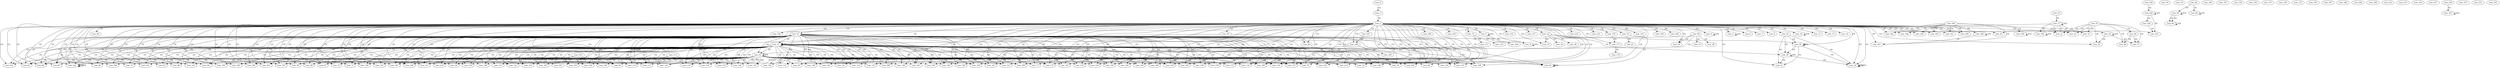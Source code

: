 digraph G {
  Line_0;
  Line_1;
  Line_2;
  Line_3;
  Line_3;
  Line_4;
  Line_4;
  Line_5;
  Line_5;
  Line_6;
  Line_7;
  Line_8;
  Line_9;
  Line_9;
  Line_9;
  Line_10;
  Line_10;
  Line_11;
  Line_13;
  Line_14;
  Line_17;
  Line_17;
  Line_16;
  Line_18;
  Line_18;
  Line_19;
  Line_20;
  Line_21;
  Line_21;
  Line_21;
  Line_22;
  Line_23;
  Line_23;
  Line_25;
  Line_25;
  Line_26;
  Line_27;
  Line_28;
  Line_32;
  Line_33;
  Line_34;
  Line_35;
  Line_36;
  Line_38;
  Line_39;
  Line_41;
  Line_42;
  Line_42;
  Line_42;
  Line_45;
  Line_46;
  Line_46;
  Line_47;
  Line_48;
  Line_49;
  Line_50;
  Line_51;
  Line_53;
  Line_54;
  Line_56;
  Line_57;
  Line_58;
  Line_59;
  Line_60;
  Line_61;
  Line_62;
  Line_63;
  Line_63;
  Line_64;
  Line_65;
  Line_66;
  Line_67;
  Line_68;
  Line_69;
  Line_70;
  Line_71;
  Line_72;
  Line_73;
  Line_74;
  Line_75;
  Line_76;
  Line_77;
  Line_78;
  Line_79;
  Line_81;
  Line_82;
  Line_82;
  Line_80;
  Line_83;
  Line_83;
  Line_84;
  Line_84;
  Line_91;
  Line_92;
  Line_92;
  Line_100;
  Line_101;
  Line_102;
  Line_103;
  Line_104;
  Line_105;
  Line_107;
  Line_108;
  Line_108;
  Line_109;
  Line_111;
  Line_112;
  Line_113;
  Line_114;
  Line_115;
  Line_116;
  Line_118;
  Line_119;
  Line_121;
  Line_122;
  Line_123;
  Line_123;
  Line_124;
  Line_125;
  Line_126;
  Line_127;
  Line_128;
  Line_129;
  Line_130;
  Line_131;
  Line_132;
  Line_133;
  Line_134;
  Line_135;
  Line_138;
  Line_139;
  Line_140;
  Line_141;
  Line_142;
  Line_144;
  Line_145;
  Line_146;
  Line_147;
  Line_148;
  Line_149;
  Line_150;
  Line_151;
  Line_152;
  Line_153;
  Line_154;
  Line_155;
  Line_156;
  Line_157;
  Line_158;
  Line_159;
  Line_160;
  Line_161;
  Line_162;
  Line_163;
  Line_164;
  Line_165;
  Line_166;
  Line_167;
  Line_168;
  Line_169;
  Line_170;
  Line_172;
  Line_173;
  Line_174;
  Line_175;
  Line_176;
  Line_177;
  Line_179;
  Line_181;
  Line_182;
  Line_183;
  Line_184;
  Line_185;
  Line_187;
  Line_188;
  Line_189;
  Line_191;
  Line_192;
  Line_193;
  Line_194;
  Line_195;
  Line_197;
  Line_200;
  Line_201;
  Line_202;
  Line_204;
  Line_205;
  Line_206;
  Line_207;
  Line_208;
  Line_209;
  Line_210;
  Line_211;
  Line_212;
  Line_213;
  Line_214;
  Line_215;
  Line_216;
  Line_217;
  Line_218;
  Line_219;
  Line_220;
  Line_221;
  Line_222;
  Line_223;
  Line_224;
  Line_224;
  Line_224;
  Line_226;
  Line_227;
  Line_229;
  Line_229;
  Line_228;
  Line_230;
  Line_231;
  Line_231;
  Line_233;
  Line_235;
  Line_235;
  Line_234;
  Line_236;
  Line_237;
  Line_238;
  Line_240;
  Line_241;
  Line_242;
  Line_243;
  Line_244;
  Line_245;
  Line_246;
  Line_246;
  Line_247;
  Line_249;
  Line_249;
  Line_250;
  Line_251;
  Line_252;
  Line_0 -> Line_1 [ label="CD" ];
  Line_1 -> Line_2 [ label="CD" ];
  Line_2 -> Line_3 [ label="CD" ];
  Line_3 -> Line_3 [ label="CD" ];
  Line_2 -> Line_4 [ label="CD" ];
  Line_4 -> Line_4 [ label="CD" ];
  Line_2 -> Line_5 [ label="CD" ];
  Line_5 -> Line_5 [ label="CD" ];
  Line_2 -> Line_6 [ label="CD" ];
  Line_2 -> Line_7 [ label="CD" ];
  Line_2 -> Line_8 [ label="CD" ];
  Line_2 -> Line_9 [ label="CD" ];
  Line_9 -> Line_9 [ label="CD" ];
  Line_3 -> Line_9 [ label="FD" ];
  Line_2 -> Line_10 [ label="CD" ];
  Line_10 -> Line_10 [ label="CD" ];
  Line_2 -> Line_11 [ label="CD" ];
  Line_2 -> Line_13 [ label="CD" ];
  Line_2 -> Line_14 [ label="CD" ];
  Line_17 -> Line_17 [ label="CD" ];
  Line_16 -> Line_17 [ label="FD" ];
  Line_18 -> Line_18 [ label="CD" ];
  Line_17 -> Line_18 [ label="FD" ];
  Line_19 -> Line_20 [ label="CD" ];
  Line_2 -> Line_20 [ label="FD" ];
  Line_19 -> Line_21 [ label="CD" ];
  Line_2 -> Line_21 [ label="FD" ];
  Line_17 -> Line_21 [ label="FD" ];
  Line_19 -> Line_22 [ label="CD" ];
  Line_2 -> Line_22 [ label="FD" ];
  Line_18 -> Line_22 [ label="FD" ];
  Line_19 -> Line_23 [ label="CD" ];
  Line_2 -> Line_23 [ label="FD" ];
  Line_17 -> Line_23 [ label="FD" ];
  Line_19 -> Line_25 [ label="CD" ];
  Line_17 -> Line_25 [ label="FD" ];
  Line_19 -> Line_26 [ label="CD" ];
  Line_19 -> Line_27 [ label="CD" ];
  Line_26 -> Line_27 [ label="FD" ];
  Line_18 -> Line_27 [ label="FD" ];
  Line_19 -> Line_28 [ label="CD" ];
  Line_26 -> Line_28 [ label="FD" ];
  Line_2 -> Line_32 [ label="CD" ];
  Line_2 -> Line_33 [ label="CD" ];
  Line_33 -> Line_34 [ label="CD" ];
  Line_33 -> Line_35 [ label="CD" ];
  Line_2 -> Line_35 [ label="FD" ];
  Line_33 -> Line_36 [ label="CD" ];
  Line_32 -> Line_36 [ label="FD" ];
  Line_36 -> Line_36 [ label="FD" ];
  Line_2 -> Line_36 [ label="FD" ];
  Line_33 -> Line_38 [ label="CD" ];
  Line_33 -> Line_39 [ label="CD" ];
  Line_32 -> Line_39 [ label="FD" ];
  Line_36 -> Line_39 [ label="FD" ];
  Line_39 -> Line_39 [ label="FD" ];
  Line_2 -> Line_41 [ label="CD" ];
  Line_32 -> Line_41 [ label="FD" ];
  Line_36 -> Line_41 [ label="FD" ];
  Line_39 -> Line_41 [ label="FD" ];
  Line_2 -> Line_42 [ label="CD" ];
  Line_42 -> Line_42 [ label="CD" ];
  Line_2 -> Line_42 [ label="FD" ];
  Line_42 -> Line_42 [ label="CD" ];
  Line_32 -> Line_42 [ label="FD" ];
  Line_36 -> Line_42 [ label="FD" ];
  Line_39 -> Line_42 [ label="FD" ];
  Line_2 -> Line_45 [ label="CD" ];
  Line_2 -> Line_46 [ label="CD" ];
  Line_45 -> Line_46 [ label="FD" ];
  Line_2 -> Line_47 [ label="CD" ];
  Line_48 -> Line_49 [ label="CD" ];
  Line_48 -> Line_50 [ label="CD" ];
  Line_2 -> Line_50 [ label="FD" ];
  Line_48 -> Line_51 [ label="CD" ];
  Line_47 -> Line_51 [ label="FD" ];
  Line_51 -> Line_51 [ label="FD" ];
  Line_2 -> Line_51 [ label="FD" ];
  Line_48 -> Line_53 [ label="CD" ];
  Line_48 -> Line_54 [ label="CD" ];
  Line_47 -> Line_54 [ label="FD" ];
  Line_51 -> Line_54 [ label="FD" ];
  Line_54 -> Line_54 [ label="FD" ];
  Line_2 -> Line_56 [ label="CD" ];
  Line_2 -> Line_57 [ label="CD" ];
  Line_2 -> Line_58 [ label="CD" ];
  Line_47 -> Line_58 [ label="FD" ];
  Line_51 -> Line_58 [ label="FD" ];
  Line_54 -> Line_58 [ label="FD" ];
  Line_2 -> Line_59 [ label="CD" ];
  Line_47 -> Line_59 [ label="FD" ];
  Line_51 -> Line_59 [ label="FD" ];
  Line_54 -> Line_59 [ label="FD" ];
  Line_2 -> Line_60 [ label="CD" ];
  Line_47 -> Line_60 [ label="FD" ];
  Line_51 -> Line_60 [ label="FD" ];
  Line_54 -> Line_60 [ label="FD" ];
  Line_2 -> Line_61 [ label="CD" ];
  Line_47 -> Line_61 [ label="FD" ];
  Line_51 -> Line_61 [ label="FD" ];
  Line_54 -> Line_61 [ label="FD" ];
  Line_2 -> Line_62 [ label="CD" ];
  Line_47 -> Line_62 [ label="FD" ];
  Line_51 -> Line_62 [ label="FD" ];
  Line_54 -> Line_62 [ label="FD" ];
  Line_2 -> Line_63 [ label="CD" ];
  Line_47 -> Line_63 [ label="FD" ];
  Line_51 -> Line_63 [ label="FD" ];
  Line_54 -> Line_63 [ label="FD" ];
  Line_45 -> Line_63 [ label="FD" ];
  Line_2 -> Line_64 [ label="CD" ];
  Line_47 -> Line_64 [ label="FD" ];
  Line_51 -> Line_64 [ label="FD" ];
  Line_54 -> Line_64 [ label="FD" ];
  Line_2 -> Line_65 [ label="CD" ];
  Line_47 -> Line_65 [ label="FD" ];
  Line_51 -> Line_65 [ label="FD" ];
  Line_54 -> Line_65 [ label="FD" ];
  Line_2 -> Line_66 [ label="CD" ];
  Line_47 -> Line_66 [ label="FD" ];
  Line_51 -> Line_66 [ label="FD" ];
  Line_54 -> Line_66 [ label="FD" ];
  Line_2 -> Line_67 [ label="CD" ];
  Line_47 -> Line_67 [ label="FD" ];
  Line_51 -> Line_67 [ label="FD" ];
  Line_54 -> Line_67 [ label="FD" ];
  Line_2 -> Line_68 [ label="CD" ];
  Line_47 -> Line_68 [ label="FD" ];
  Line_51 -> Line_68 [ label="FD" ];
  Line_54 -> Line_68 [ label="FD" ];
  Line_2 -> Line_69 [ label="CD" ];
  Line_47 -> Line_69 [ label="FD" ];
  Line_51 -> Line_69 [ label="FD" ];
  Line_54 -> Line_69 [ label="FD" ];
  Line_2 -> Line_71 [ label="CD" ];
  Line_47 -> Line_71 [ label="FD" ];
  Line_51 -> Line_71 [ label="FD" ];
  Line_54 -> Line_71 [ label="FD" ];
  Line_2 -> Line_72 [ label="CD" ];
  Line_47 -> Line_72 [ label="FD" ];
  Line_51 -> Line_72 [ label="FD" ];
  Line_54 -> Line_72 [ label="FD" ];
  Line_2 -> Line_73 [ label="CD" ];
  Line_47 -> Line_73 [ label="FD" ];
  Line_51 -> Line_73 [ label="FD" ];
  Line_54 -> Line_73 [ label="FD" ];
  Line_2 -> Line_75 [ label="CD" ];
  Line_47 -> Line_75 [ label="FD" ];
  Line_51 -> Line_75 [ label="FD" ];
  Line_54 -> Line_75 [ label="FD" ];
  Line_2 -> Line_76 [ label="CD" ];
  Line_47 -> Line_76 [ label="FD" ];
  Line_51 -> Line_76 [ label="FD" ];
  Line_54 -> Line_76 [ label="FD" ];
  Line_2 -> Line_77 [ label="CD" ];
  Line_47 -> Line_77 [ label="FD" ];
  Line_51 -> Line_77 [ label="FD" ];
  Line_54 -> Line_77 [ label="FD" ];
  Line_2 -> Line_78 [ label="CD" ];
  Line_47 -> Line_78 [ label="FD" ];
  Line_51 -> Line_78 [ label="FD" ];
  Line_54 -> Line_78 [ label="FD" ];
  Line_2 -> Line_79 [ label="CD" ];
  Line_79 -> Line_81 [ label="FD" ];
  Line_82 -> Line_82 [ label="CD" ];
  Line_80 -> Line_82 [ label="FD" ];
  Line_82 -> Line_83 [ label="FD" ];
  Line_83 -> Line_83 [ label="CD" ];
  Line_82 -> Line_83 [ label="FD" ];
  Line_84 -> Line_84 [ label="CD" ];
  Line_80 -> Line_84 [ label="FD" ];
  Line_47 -> Line_91 [ label="FD" ];
  Line_51 -> Line_91 [ label="FD" ];
  Line_54 -> Line_91 [ label="FD" ];
  Line_79 -> Line_92 [ label="FD" ];
  Line_92 -> Line_92 [ label="CD" ];
  Line_47 -> Line_92 [ label="FD" ];
  Line_51 -> Line_92 [ label="FD" ];
  Line_54 -> Line_92 [ label="FD" ];
  Line_2 -> Line_100 [ label="CD" ];
  Line_47 -> Line_100 [ label="FD" ];
  Line_51 -> Line_100 [ label="FD" ];
  Line_54 -> Line_100 [ label="FD" ];
  Line_2 -> Line_101 [ label="CD" ];
  Line_47 -> Line_101 [ label="FD" ];
  Line_51 -> Line_101 [ label="FD" ];
  Line_54 -> Line_101 [ label="FD" ];
  Line_2 -> Line_102 [ label="CD" ];
  Line_47 -> Line_102 [ label="FD" ];
  Line_51 -> Line_102 [ label="FD" ];
  Line_54 -> Line_102 [ label="FD" ];
  Line_2 -> Line_103 [ label="CD" ];
  Line_47 -> Line_103 [ label="FD" ];
  Line_51 -> Line_103 [ label="FD" ];
  Line_54 -> Line_103 [ label="FD" ];
  Line_2 -> Line_104 [ label="CD" ];
  Line_47 -> Line_104 [ label="FD" ];
  Line_51 -> Line_104 [ label="FD" ];
  Line_54 -> Line_104 [ label="FD" ];
  Line_108 -> Line_108 [ label="CD" ];
  Line_17 -> Line_108 [ label="FD" ];
  Line_47 -> Line_109 [ label="FD" ];
  Line_51 -> Line_109 [ label="FD" ];
  Line_54 -> Line_109 [ label="FD" ];
  Line_57 -> Line_111 [ label="FD" ];
  Line_47 -> Line_112 [ label="FD" ];
  Line_51 -> Line_112 [ label="FD" ];
  Line_54 -> Line_112 [ label="FD" ];
  Line_113 -> Line_114 [ label="CD" ];
  Line_47 -> Line_114 [ label="FD" ];
  Line_51 -> Line_114 [ label="FD" ];
  Line_54 -> Line_114 [ label="FD" ];
  Line_113 -> Line_115 [ label="CD" ];
  Line_47 -> Line_115 [ label="FD" ];
  Line_51 -> Line_115 [ label="FD" ];
  Line_54 -> Line_115 [ label="FD" ];
  Line_113 -> Line_116 [ label="CD" ];
  Line_47 -> Line_116 [ label="FD" ];
  Line_51 -> Line_116 [ label="FD" ];
  Line_54 -> Line_116 [ label="FD" ];
  Line_113 -> Line_118 [ label="CD" ];
  Line_47 -> Line_118 [ label="FD" ];
  Line_51 -> Line_118 [ label="FD" ];
  Line_54 -> Line_118 [ label="FD" ];
  Line_113 -> Line_119 [ label="CD" ];
  Line_47 -> Line_119 [ label="FD" ];
  Line_51 -> Line_119 [ label="FD" ];
  Line_54 -> Line_119 [ label="FD" ];
  Line_47 -> Line_121 [ label="FD" ];
  Line_51 -> Line_121 [ label="FD" ];
  Line_54 -> Line_121 [ label="FD" ];
  Line_47 -> Line_122 [ label="FD" ];
  Line_51 -> Line_122 [ label="FD" ];
  Line_54 -> Line_122 [ label="FD" ];
  Line_47 -> Line_123 [ label="FD" ];
  Line_51 -> Line_123 [ label="FD" ];
  Line_54 -> Line_123 [ label="FD" ];
  Line_17 -> Line_123 [ label="FD" ];
  Line_47 -> Line_124 [ label="FD" ];
  Line_51 -> Line_124 [ label="FD" ];
  Line_54 -> Line_124 [ label="FD" ];
  Line_47 -> Line_125 [ label="FD" ];
  Line_51 -> Line_125 [ label="FD" ];
  Line_54 -> Line_125 [ label="FD" ];
  Line_47 -> Line_126 [ label="FD" ];
  Line_51 -> Line_126 [ label="FD" ];
  Line_54 -> Line_126 [ label="FD" ];
  Line_47 -> Line_127 [ label="FD" ];
  Line_51 -> Line_127 [ label="FD" ];
  Line_54 -> Line_127 [ label="FD" ];
  Line_47 -> Line_128 [ label="FD" ];
  Line_51 -> Line_128 [ label="FD" ];
  Line_54 -> Line_128 [ label="FD" ];
  Line_47 -> Line_129 [ label="FD" ];
  Line_51 -> Line_129 [ label="FD" ];
  Line_54 -> Line_129 [ label="FD" ];
  Line_47 -> Line_130 [ label="FD" ];
  Line_51 -> Line_130 [ label="FD" ];
  Line_54 -> Line_130 [ label="FD" ];
  Line_47 -> Line_131 [ label="FD" ];
  Line_51 -> Line_131 [ label="FD" ];
  Line_54 -> Line_131 [ label="FD" ];
  Line_47 -> Line_132 [ label="FD" ];
  Line_51 -> Line_132 [ label="FD" ];
  Line_54 -> Line_132 [ label="FD" ];
  Line_47 -> Line_133 [ label="FD" ];
  Line_51 -> Line_133 [ label="FD" ];
  Line_54 -> Line_133 [ label="FD" ];
  Line_57 -> Line_135 [ label="FD" ];
  Line_2 -> Line_138 [ label="CD" ];
  Line_47 -> Line_138 [ label="FD" ];
  Line_51 -> Line_138 [ label="FD" ];
  Line_54 -> Line_138 [ label="FD" ];
  Line_2 -> Line_139 [ label="CD" ];
  Line_2 -> Line_140 [ label="CD" ];
  Line_47 -> Line_140 [ label="FD" ];
  Line_51 -> Line_140 [ label="FD" ];
  Line_54 -> Line_140 [ label="FD" ];
  Line_2 -> Line_141 [ label="CD" ];
  Line_47 -> Line_141 [ label="FD" ];
  Line_51 -> Line_141 [ label="FD" ];
  Line_54 -> Line_141 [ label="FD" ];
  Line_2 -> Line_142 [ label="CD" ];
  Line_47 -> Line_142 [ label="FD" ];
  Line_51 -> Line_142 [ label="FD" ];
  Line_54 -> Line_142 [ label="FD" ];
  Line_2 -> Line_145 [ label="CD" ];
  Line_47 -> Line_145 [ label="FD" ];
  Line_51 -> Line_145 [ label="FD" ];
  Line_54 -> Line_145 [ label="FD" ];
  Line_2 -> Line_146 [ label="CD" ];
  Line_47 -> Line_146 [ label="FD" ];
  Line_51 -> Line_146 [ label="FD" ];
  Line_54 -> Line_146 [ label="FD" ];
  Line_2 -> Line_147 [ label="CD" ];
  Line_47 -> Line_147 [ label="FD" ];
  Line_51 -> Line_147 [ label="FD" ];
  Line_54 -> Line_147 [ label="FD" ];
  Line_2 -> Line_148 [ label="CD" ];
  Line_47 -> Line_148 [ label="FD" ];
  Line_51 -> Line_148 [ label="FD" ];
  Line_54 -> Line_148 [ label="FD" ];
  Line_2 -> Line_149 [ label="CD" ];
  Line_47 -> Line_149 [ label="FD" ];
  Line_51 -> Line_149 [ label="FD" ];
  Line_54 -> Line_149 [ label="FD" ];
  Line_2 -> Line_150 [ label="CD" ];
  Line_47 -> Line_150 [ label="FD" ];
  Line_51 -> Line_150 [ label="FD" ];
  Line_54 -> Line_150 [ label="FD" ];
  Line_2 -> Line_151 [ label="CD" ];
  Line_47 -> Line_151 [ label="FD" ];
  Line_51 -> Line_151 [ label="FD" ];
  Line_54 -> Line_151 [ label="FD" ];
  Line_2 -> Line_152 [ label="CD" ];
  Line_47 -> Line_152 [ label="FD" ];
  Line_51 -> Line_152 [ label="FD" ];
  Line_54 -> Line_152 [ label="FD" ];
  Line_2 -> Line_153 [ label="CD" ];
  Line_47 -> Line_153 [ label="FD" ];
  Line_51 -> Line_153 [ label="FD" ];
  Line_54 -> Line_153 [ label="FD" ];
  Line_2 -> Line_154 [ label="CD" ];
  Line_47 -> Line_154 [ label="FD" ];
  Line_51 -> Line_154 [ label="FD" ];
  Line_54 -> Line_154 [ label="FD" ];
  Line_2 -> Line_155 [ label="CD" ];
  Line_47 -> Line_155 [ label="FD" ];
  Line_51 -> Line_155 [ label="FD" ];
  Line_54 -> Line_155 [ label="FD" ];
  Line_2 -> Line_156 [ label="CD" ];
  Line_47 -> Line_156 [ label="FD" ];
  Line_51 -> Line_156 [ label="FD" ];
  Line_54 -> Line_156 [ label="FD" ];
  Line_2 -> Line_158 [ label="CD" ];
  Line_47 -> Line_158 [ label="FD" ];
  Line_51 -> Line_158 [ label="FD" ];
  Line_54 -> Line_158 [ label="FD" ];
  Line_2 -> Line_159 [ label="CD" ];
  Line_47 -> Line_159 [ label="FD" ];
  Line_51 -> Line_159 [ label="FD" ];
  Line_54 -> Line_159 [ label="FD" ];
  Line_2 -> Line_160 [ label="CD" ];
  Line_47 -> Line_160 [ label="FD" ];
  Line_51 -> Line_160 [ label="FD" ];
  Line_54 -> Line_160 [ label="FD" ];
  Line_2 -> Line_161 [ label="CD" ];
  Line_47 -> Line_161 [ label="FD" ];
  Line_51 -> Line_161 [ label="FD" ];
  Line_54 -> Line_161 [ label="FD" ];
  Line_2 -> Line_162 [ label="CD" ];
  Line_47 -> Line_162 [ label="FD" ];
  Line_51 -> Line_162 [ label="FD" ];
  Line_54 -> Line_162 [ label="FD" ];
  Line_2 -> Line_164 [ label="CD" ];
  Line_47 -> Line_164 [ label="FD" ];
  Line_51 -> Line_164 [ label="FD" ];
  Line_54 -> Line_164 [ label="FD" ];
  Line_2 -> Line_165 [ label="CD" ];
  Line_47 -> Line_165 [ label="FD" ];
  Line_51 -> Line_165 [ label="FD" ];
  Line_54 -> Line_165 [ label="FD" ];
  Line_2 -> Line_166 [ label="CD" ];
  Line_47 -> Line_166 [ label="FD" ];
  Line_51 -> Line_166 [ label="FD" ];
  Line_54 -> Line_166 [ label="FD" ];
  Line_2 -> Line_167 [ label="CD" ];
  Line_2 -> Line_168 [ label="CD" ];
  Line_167 -> Line_168 [ label="FD" ];
  Line_168 -> Line_169 [ label="CD" ];
  Line_168 -> Line_170 [ label="CD" ];
  Line_47 -> Line_170 [ label="FD" ];
  Line_51 -> Line_170 [ label="FD" ];
  Line_54 -> Line_170 [ label="FD" ];
  Line_2 -> Line_173 [ label="CD" ];
  Line_47 -> Line_173 [ label="FD" ];
  Line_51 -> Line_173 [ label="FD" ];
  Line_54 -> Line_173 [ label="FD" ];
  Line_2 -> Line_174 [ label="CD" ];
  Line_47 -> Line_174 [ label="FD" ];
  Line_51 -> Line_174 [ label="FD" ];
  Line_54 -> Line_174 [ label="FD" ];
  Line_2 -> Line_175 [ label="CD" ];
  Line_47 -> Line_175 [ label="FD" ];
  Line_51 -> Line_175 [ label="FD" ];
  Line_54 -> Line_175 [ label="FD" ];
  Line_2 -> Line_176 [ label="CD" ];
  Line_2 -> Line_177 [ label="CD" ];
  Line_176 -> Line_177 [ label="FD" ];
  Line_177 -> Line_179 [ label="CD" ];
  Line_2 -> Line_181 [ label="CD" ];
  Line_47 -> Line_181 [ label="FD" ];
  Line_51 -> Line_181 [ label="FD" ];
  Line_54 -> Line_181 [ label="FD" ];
  Line_2 -> Line_182 [ label="CD" ];
  Line_47 -> Line_182 [ label="FD" ];
  Line_51 -> Line_182 [ label="FD" ];
  Line_54 -> Line_182 [ label="FD" ];
  Line_2 -> Line_183 [ label="CD" ];
  Line_47 -> Line_183 [ label="FD" ];
  Line_51 -> Line_183 [ label="FD" ];
  Line_54 -> Line_183 [ label="FD" ];
  Line_2 -> Line_184 [ label="CD" ];
  Line_47 -> Line_184 [ label="FD" ];
  Line_51 -> Line_184 [ label="FD" ];
  Line_54 -> Line_184 [ label="FD" ];
  Line_47 -> Line_189 [ label="FD" ];
  Line_51 -> Line_189 [ label="FD" ];
  Line_54 -> Line_189 [ label="FD" ];
  Line_191 -> Line_192 [ label="CD" ];
  Line_47 -> Line_192 [ label="FD" ];
  Line_51 -> Line_192 [ label="FD" ];
  Line_54 -> Line_192 [ label="FD" ];
  Line_191 -> Line_193 [ label="CD" ];
  Line_47 -> Line_193 [ label="FD" ];
  Line_51 -> Line_193 [ label="FD" ];
  Line_54 -> Line_193 [ label="FD" ];
  Line_191 -> Line_194 [ label="CD" ];
  Line_47 -> Line_194 [ label="FD" ];
  Line_51 -> Line_194 [ label="FD" ];
  Line_54 -> Line_194 [ label="FD" ];
  Line_191 -> Line_195 [ label="CD" ];
  Line_47 -> Line_195 [ label="FD" ];
  Line_51 -> Line_195 [ label="FD" ];
  Line_54 -> Line_195 [ label="FD" ];
  Line_191 -> Line_197 [ label="CD" ];
  Line_2 -> Line_200 [ label="CD" ];
  Line_2 -> Line_201 [ label="CD" ];
  Line_47 -> Line_201 [ label="FD" ];
  Line_51 -> Line_201 [ label="FD" ];
  Line_54 -> Line_201 [ label="FD" ];
  Line_2 -> Line_202 [ label="CD" ];
  Line_2 -> Line_205 [ label="CD" ];
  Line_47 -> Line_205 [ label="FD" ];
  Line_51 -> Line_205 [ label="FD" ];
  Line_54 -> Line_205 [ label="FD" ];
  Line_2 -> Line_206 [ label="CD" ];
  Line_47 -> Line_206 [ label="FD" ];
  Line_51 -> Line_206 [ label="FD" ];
  Line_54 -> Line_206 [ label="FD" ];
  Line_2 -> Line_207 [ label="CD" ];
  Line_47 -> Line_207 [ label="FD" ];
  Line_51 -> Line_207 [ label="FD" ];
  Line_54 -> Line_207 [ label="FD" ];
  Line_2 -> Line_208 [ label="CD" ];
  Line_47 -> Line_208 [ label="FD" ];
  Line_51 -> Line_208 [ label="FD" ];
  Line_54 -> Line_208 [ label="FD" ];
  Line_2 -> Line_210 [ label="CD" ];
  Line_47 -> Line_210 [ label="FD" ];
  Line_51 -> Line_210 [ label="FD" ];
  Line_54 -> Line_210 [ label="FD" ];
  Line_2 -> Line_211 [ label="CD" ];
  Line_47 -> Line_211 [ label="FD" ];
  Line_51 -> Line_211 [ label="FD" ];
  Line_54 -> Line_211 [ label="FD" ];
  Line_2 -> Line_213 [ label="CD" ];
  Line_47 -> Line_213 [ label="FD" ];
  Line_51 -> Line_213 [ label="FD" ];
  Line_54 -> Line_213 [ label="FD" ];
  Line_2 -> Line_214 [ label="CD" ];
  Line_2 -> Line_217 [ label="CD" ];
  Line_2 -> Line_218 [ label="CD" ];
  Line_47 -> Line_218 [ label="FD" ];
  Line_51 -> Line_218 [ label="FD" ];
  Line_54 -> Line_218 [ label="FD" ];
  Line_2 -> Line_219 [ label="CD" ];
  Line_2 -> Line_220 [ label="CD" ];
  Line_47 -> Line_220 [ label="FD" ];
  Line_51 -> Line_220 [ label="FD" ];
  Line_54 -> Line_220 [ label="FD" ];
  Line_2 -> Line_221 [ label="CD" ];
  Line_2 -> Line_222 [ label="CD" ];
  Line_47 -> Line_222 [ label="FD" ];
  Line_51 -> Line_222 [ label="FD" ];
  Line_54 -> Line_222 [ label="FD" ];
  Line_2 -> Line_223 [ label="CD" ];
  Line_47 -> Line_223 [ label="FD" ];
  Line_51 -> Line_223 [ label="FD" ];
  Line_54 -> Line_223 [ label="FD" ];
  Line_224 -> Line_224 [ label="CD" ];
  Line_2 -> Line_224 [ label="FD" ];
  Line_224 -> Line_224 [ label="CD" ];
  Line_47 -> Line_224 [ label="FD" ];
  Line_51 -> Line_224 [ label="FD" ];
  Line_54 -> Line_224 [ label="FD" ];
  Line_3 -> Line_226 [ label="FD" ];
  Line_229 -> Line_229 [ label="CD" ];
  Line_228 -> Line_229 [ label="FD" ];
  Line_229 -> Line_230 [ label="FD" ];
  Line_230 -> Line_231 [ label="CD" ];
  Line_2 -> Line_231 [ label="FD" ];
  Line_229 -> Line_231 [ label="FD" ];
  Line_2 -> Line_233 [ label="FD" ];
  Line_235 -> Line_235 [ label="CD" ];
  Line_234 -> Line_235 [ label="FD" ];
  Line_2 -> Line_236 [ label="FD" ];
  Line_2 -> Line_238 [ label="FD" ];
  Line_240 -> Line_241 [ label="CD" ];
  Line_2 -> Line_241 [ label="FD" ];
  Line_240 -> Line_242 [ label="CD" ];
  Line_2 -> Line_242 [ label="FD" ];
  Line_240 -> Line_243 [ label="CD" ];
  Line_2 -> Line_243 [ label="FD" ];
  Line_240 -> Line_244 [ label="CD" ];
  Line_2 -> Line_244 [ label="FD" ];
  Line_240 -> Line_245 [ label="CD" ];
  Line_2 -> Line_245 [ label="FD" ];
  Line_240 -> Line_246 [ label="CD" ];
  Line_246 -> Line_246 [ label="CD" ];
  Line_240 -> Line_247 [ label="CD" ];
  Line_246 -> Line_247 [ label="FD" ];
  Line_2 -> Line_247 [ label="FD" ];
  Line_240 -> Line_249 [ label="CD" ];
  Line_249 -> Line_249 [ label="CD" ];
  Line_240 -> Line_250 [ label="CD" ];
  Line_2 -> Line_250 [ label="FD" ];
}
